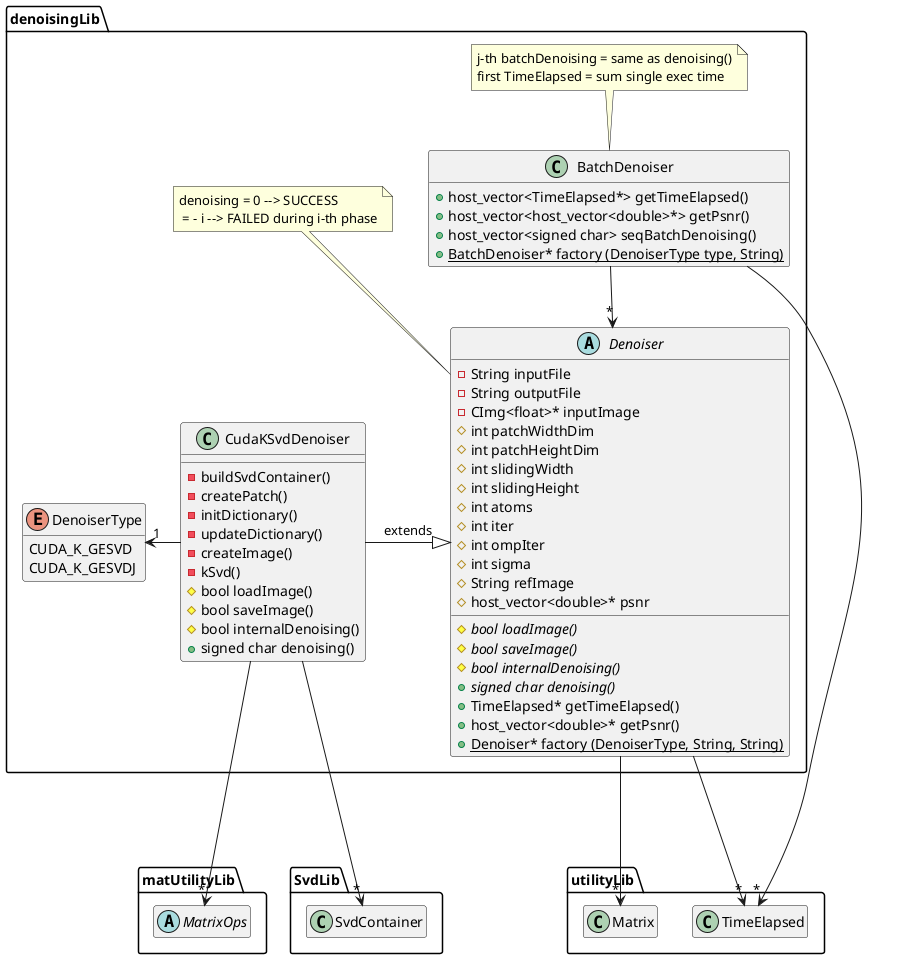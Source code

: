 @startuml DenoisingDiagram

package denoisingLib{

    enum DenoiserType{
            CUDA_K_GESVD
            CUDA_K_GESVDJ
    }

    abstract class Denoiser{
        - String inputFile
        - String outputFile
        - CImg<float>* inputImage
        # int patchWidthDim
        # int patchHeightDim
        # int slidingWidth
        # int slidingHeight
        # int atoms
        # int iter
        #int ompIter
        # int sigma
        # String refImage
        # host_vector<double>* psnr

        {abstract} # bool loadImage()
        {abstract} # bool saveImage()
        {abstract} # bool internalDenoising()
        {abstract} + signed char denoising()
        + TimeElapsed* getTimeElapsed()
        + host_vector<double>* getPsnr()
        {static} + Denoiser* factory (DenoiserType, String, String)
    }

    note top: denoising = 0 --> SUCCESS\n = - i --> FAILED during i-th phase 

    class CudaKSvdDenoiser{

        - buildSvdContainer()
        - createPatch()
        - initDictionary()
        - updateDictionary()
        - createImage()
        - kSvd()
        
        # bool loadImage()
        # bool saveImage()
        # bool internalDenoising()
        + signed char denoising()
    }

    class BatchDenoiser{
        + host_vector<TimeElapsed*> getTimeElapsed() 
        + host_vector<host_vector<double>*> getPsnr()
        + host_vector<signed char> seqBatchDenoising()
        {static} + BatchDenoiser* factory (DenoiserType type, String)
    }

    note top: j-th batchDenoising = same as denoising()\nfirst TimeElapsed = sum single exec time 


    CudaKSvdDenoiser -|> Denoiser : extends
    DenoiserType "1"<- CudaKSvdDenoiser
    BatchDenoiser --> "*" Denoiser

    hide BatchDenoiser fields
    hide DenoiserType methods
}

package utilityLib{
    class Matrix
    class TimeElapsed
    

    hide Matrix fields
    hide Matrix methods

    hide TimeElapsed fields
    hide TimeElapsed methods

}

package matUtilityLib{
    abstract class MatrixOps
    hide MatrixOps fields
    hide MatrixOps methods
}

package SvdLib{
    class SvdContainer

    hide SvdContainer fields
    hide SvdContainer methods
}

BatchDenoiser ---> "*" TimeElapsed
Denoiser ---> "*" TimeElapsed
Denoiser ---> "*" Matrix
CudaKSvdDenoiser ---> "*" MatrixOps
CudaKSvdDenoiser ---> "*" SvdContainer

@enduml